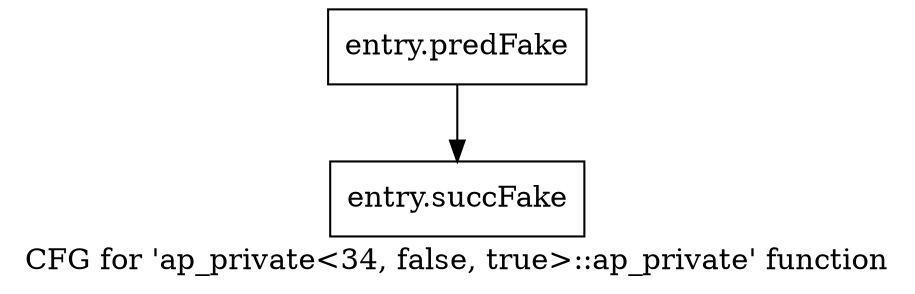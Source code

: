 digraph "CFG for 'ap_private\<34, false, true\>::ap_private' function" {
	label="CFG for 'ap_private\<34, false, true\>::ap_private' function";

	Node0x59d1e50 [shape=record,filename="",linenumber="",label="{entry.predFake}"];
	Node0x59d1e50 -> Node0x5adb6a0[ callList="" memoryops="" filename="/home/omerfaruk/tools/Xilinx/Vitis_HLS/2023.2/include/etc/ap_private.h" execusionnum="0"];
	Node0x5adb6a0 [shape=record,filename="/home/omerfaruk/tools/Xilinx/Vitis_HLS/2023.2/include/etc/ap_private.h",linenumber="1686",label="{entry.succFake}"];
}
